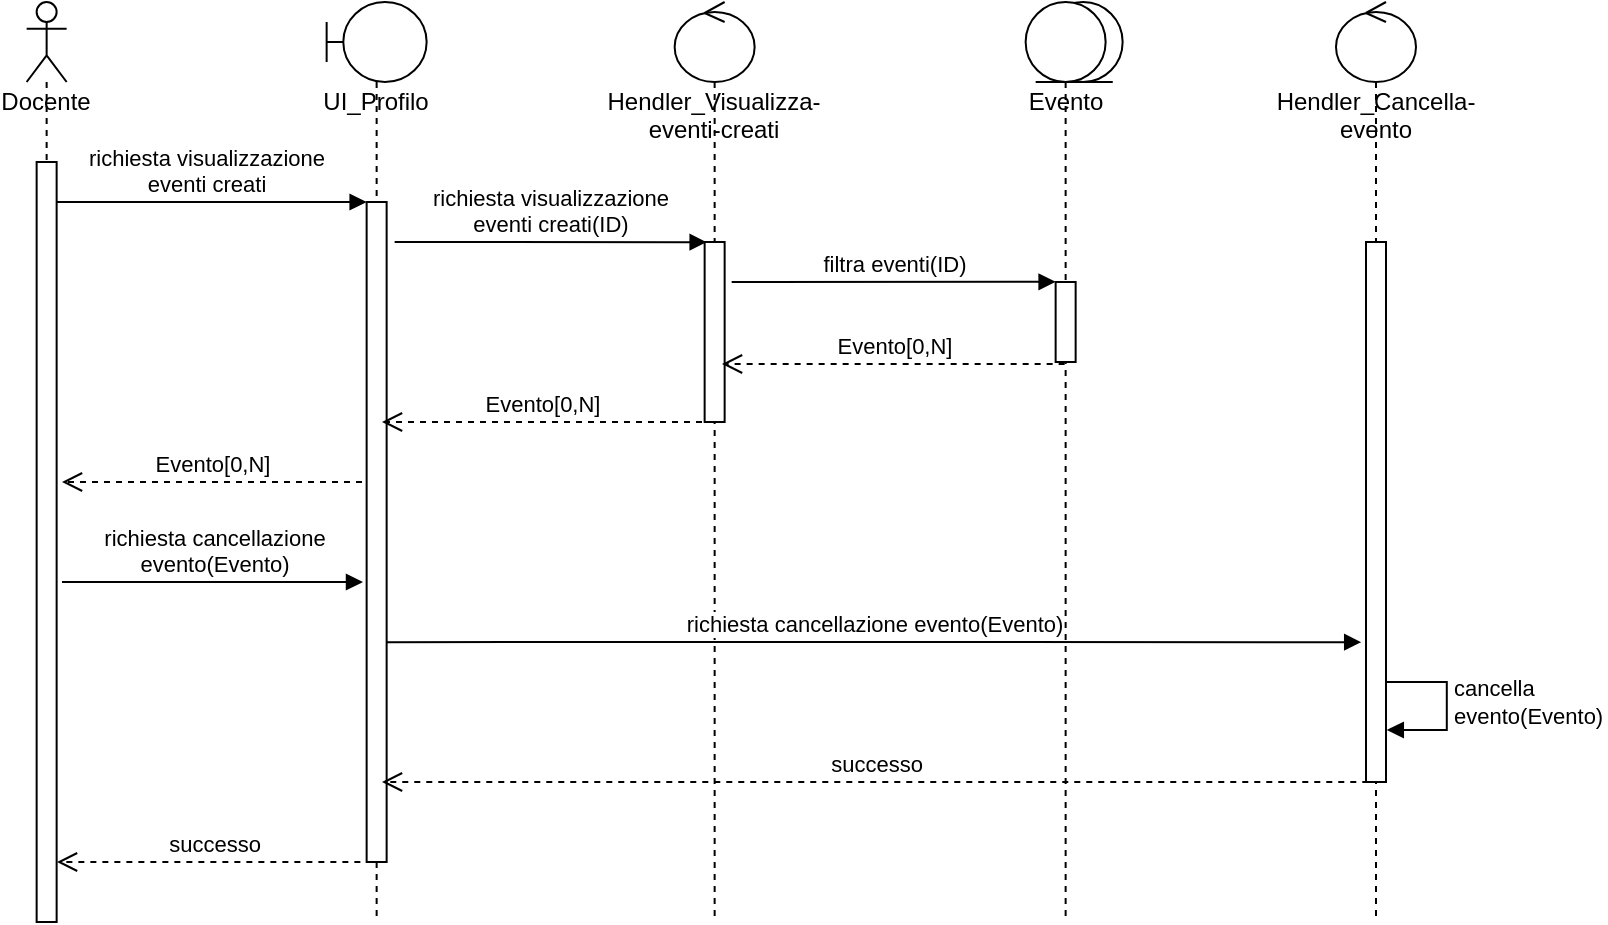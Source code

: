 <mxfile version="14.3.0" type="device"><diagram id="kxT4XOOgroGhnTus5oKN" name="Page-1"><mxGraphModel dx="865" dy="398" grid="1" gridSize="10" guides="1" tooltips="1" connect="1" arrows="1" fold="1" page="1" pageScale="1" pageWidth="827" pageHeight="1169" math="0" shadow="0"><root><mxCell id="0"/><mxCell id="1" parent="0"/><mxCell id="prhTz2vkPaw7tIutgfjX-1" value="richiesta visualizzazione&lt;br&gt;eventi creati" style="html=1;verticalAlign=bottom;endArrow=block;" edge="1" parent="1" target="prhTz2vkPaw7tIutgfjX-4"><mxGeometry width="80" relative="1" as="geometry"><mxPoint x="181.82" y="910" as="sourcePoint"/><mxPoint x="322.32" y="890" as="targetPoint"/><Array as="points"><mxPoint x="291.82" y="910"/></Array></mxGeometry></mxCell><mxCell id="prhTz2vkPaw7tIutgfjX-2" value="" style="ellipse;shape=umlEntity;whiteSpace=wrap;html=1;" vertex="1" parent="1"><mxGeometry x="680.82" y="810" width="39.5" height="40" as="geometry"/></mxCell><mxCell id="prhTz2vkPaw7tIutgfjX-3" value="UI_Profilo" style="shape=umlLifeline;participant=umlBoundary;perimeter=lifelinePerimeter;whiteSpace=wrap;html=1;container=1;collapsible=0;recursiveResize=0;verticalAlign=top;spacingTop=36;outlineConnect=0;" vertex="1" parent="1"><mxGeometry x="322.32" y="810" width="50" height="460" as="geometry"/></mxCell><mxCell id="prhTz2vkPaw7tIutgfjX-4" value="" style="html=1;points=[];perimeter=orthogonalPerimeter;" vertex="1" parent="prhTz2vkPaw7tIutgfjX-3"><mxGeometry x="20" y="100" width="10" height="330" as="geometry"/></mxCell><mxCell id="prhTz2vkPaw7tIutgfjX-5" value="Evento" style="shape=umlLifeline;participant=umlEntity;perimeter=lifelinePerimeter;whiteSpace=wrap;html=1;container=1;collapsible=0;recursiveResize=0;verticalAlign=top;spacingTop=36;outlineConnect=0;" vertex="1" parent="1"><mxGeometry x="671.82" y="810" width="40" height="460" as="geometry"/></mxCell><mxCell id="prhTz2vkPaw7tIutgfjX-6" value="" style="html=1;points=[];perimeter=orthogonalPerimeter;" vertex="1" parent="prhTz2vkPaw7tIutgfjX-5"><mxGeometry x="15" y="140" width="10" height="40" as="geometry"/></mxCell><mxCell id="prhTz2vkPaw7tIutgfjX-7" value="Hendler_Visualizza-eventi-creati" style="shape=umlLifeline;participant=umlControl;perimeter=lifelinePerimeter;whiteSpace=wrap;html=1;container=1;collapsible=0;recursiveResize=0;verticalAlign=top;spacingTop=36;outlineConnect=0;" vertex="1" parent="1"><mxGeometry x="496.32" y="810" width="40" height="460" as="geometry"/></mxCell><mxCell id="prhTz2vkPaw7tIutgfjX-8" value="" style="html=1;points=[];perimeter=orthogonalPerimeter;" vertex="1" parent="prhTz2vkPaw7tIutgfjX-7"><mxGeometry x="15" y="120" width="10" height="90" as="geometry"/></mxCell><mxCell id="prhTz2vkPaw7tIutgfjX-9" value="Docente" style="shape=umlLifeline;participant=umlActor;perimeter=lifelinePerimeter;whiteSpace=wrap;html=1;container=1;collapsible=0;recursiveResize=0;verticalAlign=top;spacingTop=36;outlineConnect=0;" vertex="1" parent="1"><mxGeometry x="172.32" y="810" width="20" height="450" as="geometry"/></mxCell><mxCell id="prhTz2vkPaw7tIutgfjX-10" value="" style="html=1;points=[];perimeter=orthogonalPerimeter;" vertex="1" parent="prhTz2vkPaw7tIutgfjX-9"><mxGeometry x="5" y="80" width="10" height="380" as="geometry"/></mxCell><mxCell id="prhTz2vkPaw7tIutgfjX-11" value="richiesta visualizzazione&lt;br&gt;eventi creati(ID)" style="html=1;verticalAlign=bottom;endArrow=block;entryX=0.1;entryY=0.001;entryDx=0;entryDy=0;entryPerimeter=0;" edge="1" parent="1" target="prhTz2vkPaw7tIutgfjX-8"><mxGeometry width="80" relative="1" as="geometry"><mxPoint x="356.32" y="930" as="sourcePoint"/><mxPoint x="507.12" y="910.08" as="targetPoint"/></mxGeometry></mxCell><mxCell id="prhTz2vkPaw7tIutgfjX-12" value="filtra eventi(ID)" style="html=1;verticalAlign=bottom;endArrow=block;entryX=-0.002;entryY=-0.002;entryDx=0;entryDy=0;entryPerimeter=0;" edge="1" parent="1" target="prhTz2vkPaw7tIutgfjX-6"><mxGeometry width="80" relative="1" as="geometry"><mxPoint x="524.82" y="950" as="sourcePoint"/><mxPoint x="683" y="953" as="targetPoint"/></mxGeometry></mxCell><mxCell id="prhTz2vkPaw7tIutgfjX-13" value="Evento[0,N]" style="html=1;verticalAlign=bottom;endArrow=open;dashed=1;endSize=8;" edge="1" parent="1" source="prhTz2vkPaw7tIutgfjX-5"><mxGeometry relative="1" as="geometry"><mxPoint x="680" y="991" as="sourcePoint"/><mxPoint x="520.0" y="991" as="targetPoint"/></mxGeometry></mxCell><mxCell id="prhTz2vkPaw7tIutgfjX-14" value="Evento[0,N]" style="html=1;verticalAlign=bottom;endArrow=open;dashed=1;endSize=8;" edge="1" parent="1"><mxGeometry relative="1" as="geometry"><mxPoint x="510" y="1020" as="sourcePoint"/><mxPoint x="350" y="1020" as="targetPoint"/></mxGeometry></mxCell><mxCell id="prhTz2vkPaw7tIutgfjX-15" value="Evento[0,N]" style="html=1;verticalAlign=bottom;endArrow=open;dashed=1;endSize=8;" edge="1" parent="1"><mxGeometry relative="1" as="geometry"><mxPoint x="340" y="1050" as="sourcePoint"/><mxPoint x="190" y="1050" as="targetPoint"/></mxGeometry></mxCell><mxCell id="prhTz2vkPaw7tIutgfjX-16" value="richiesta cancellazione&lt;br&gt;evento(Evento)" style="html=1;verticalAlign=bottom;endArrow=block;" edge="1" parent="1"><mxGeometry width="80" relative="1" as="geometry"><mxPoint x="190" y="1100" as="sourcePoint"/><mxPoint x="340.5" y="1100" as="targetPoint"/><Array as="points"><mxPoint x="290" y="1100"/></Array></mxGeometry></mxCell><mxCell id="prhTz2vkPaw7tIutgfjX-17" value="richiesta cancellazione evento(Evento)" style="html=1;verticalAlign=bottom;endArrow=block;entryX=-0.24;entryY=0.741;entryDx=0;entryDy=0;entryPerimeter=0;exitX=1.008;exitY=0.667;exitDx=0;exitDy=0;exitPerimeter=0;" edge="1" parent="1" source="prhTz2vkPaw7tIutgfjX-4" target="prhTz2vkPaw7tIutgfjX-19"><mxGeometry width="80" relative="1" as="geometry"><mxPoint x="357" y="1130" as="sourcePoint"/><mxPoint x="510.5" y="1130" as="targetPoint"/><Array as="points"><mxPoint x="460" y="1130"/></Array></mxGeometry></mxCell><mxCell id="prhTz2vkPaw7tIutgfjX-18" value="Hendler_Cancella-evento" style="shape=umlLifeline;participant=umlControl;perimeter=lifelinePerimeter;whiteSpace=wrap;html=1;container=1;collapsible=0;recursiveResize=0;verticalAlign=top;spacingTop=36;outlineConnect=0;" vertex="1" parent="1"><mxGeometry x="827" y="810" width="40" height="460" as="geometry"/></mxCell><mxCell id="prhTz2vkPaw7tIutgfjX-19" value="" style="html=1;points=[];perimeter=orthogonalPerimeter;" vertex="1" parent="prhTz2vkPaw7tIutgfjX-18"><mxGeometry x="15" y="120" width="10" height="270" as="geometry"/></mxCell><mxCell id="prhTz2vkPaw7tIutgfjX-20" value="cancella &lt;br&gt;evento(Evento)" style="html=1;align=left;spacingLeft=2;endArrow=block;rounded=0;edgeStyle=orthogonalEdgeStyle;exitX=1.06;exitY=0.121;exitDx=0;exitDy=0;exitPerimeter=0;" edge="1" parent="1"><mxGeometry x="0.137" relative="1" as="geometry"><mxPoint x="852" y="1167.51" as="sourcePoint"/><Array as="points"><mxPoint x="852.4" y="1150"/><mxPoint x="882.4" y="1150"/><mxPoint x="882.4" y="1174"/></Array><mxPoint x="852.4" y="1174" as="targetPoint"/><mxPoint as="offset"/></mxGeometry></mxCell><mxCell id="prhTz2vkPaw7tIutgfjX-21" value="successo" style="html=1;verticalAlign=bottom;endArrow=open;dashed=1;endSize=8;" edge="1" parent="1"><mxGeometry relative="1" as="geometry"><mxPoint x="843.14" y="1200" as="sourcePoint"/><mxPoint x="350" y="1200" as="targetPoint"/></mxGeometry></mxCell><mxCell id="prhTz2vkPaw7tIutgfjX-22" value="successo" style="html=1;verticalAlign=bottom;endArrow=open;dashed=1;endSize=8;" edge="1" parent="1"><mxGeometry relative="1" as="geometry"><mxPoint x="345.18" y="1240" as="sourcePoint"/><mxPoint x="187.5" y="1240" as="targetPoint"/></mxGeometry></mxCell></root></mxGraphModel></diagram></mxfile>
